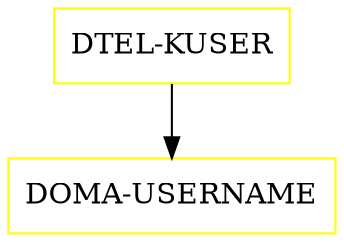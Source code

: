digraph G {
  "DTEL-KUSER" [shape=box,color=yellow];
  "DOMA-USERNAME" [shape=box,color=yellow,URL="./DOMA_USERNAME.html"];
  "DTEL-KUSER" -> "DOMA-USERNAME";
}
